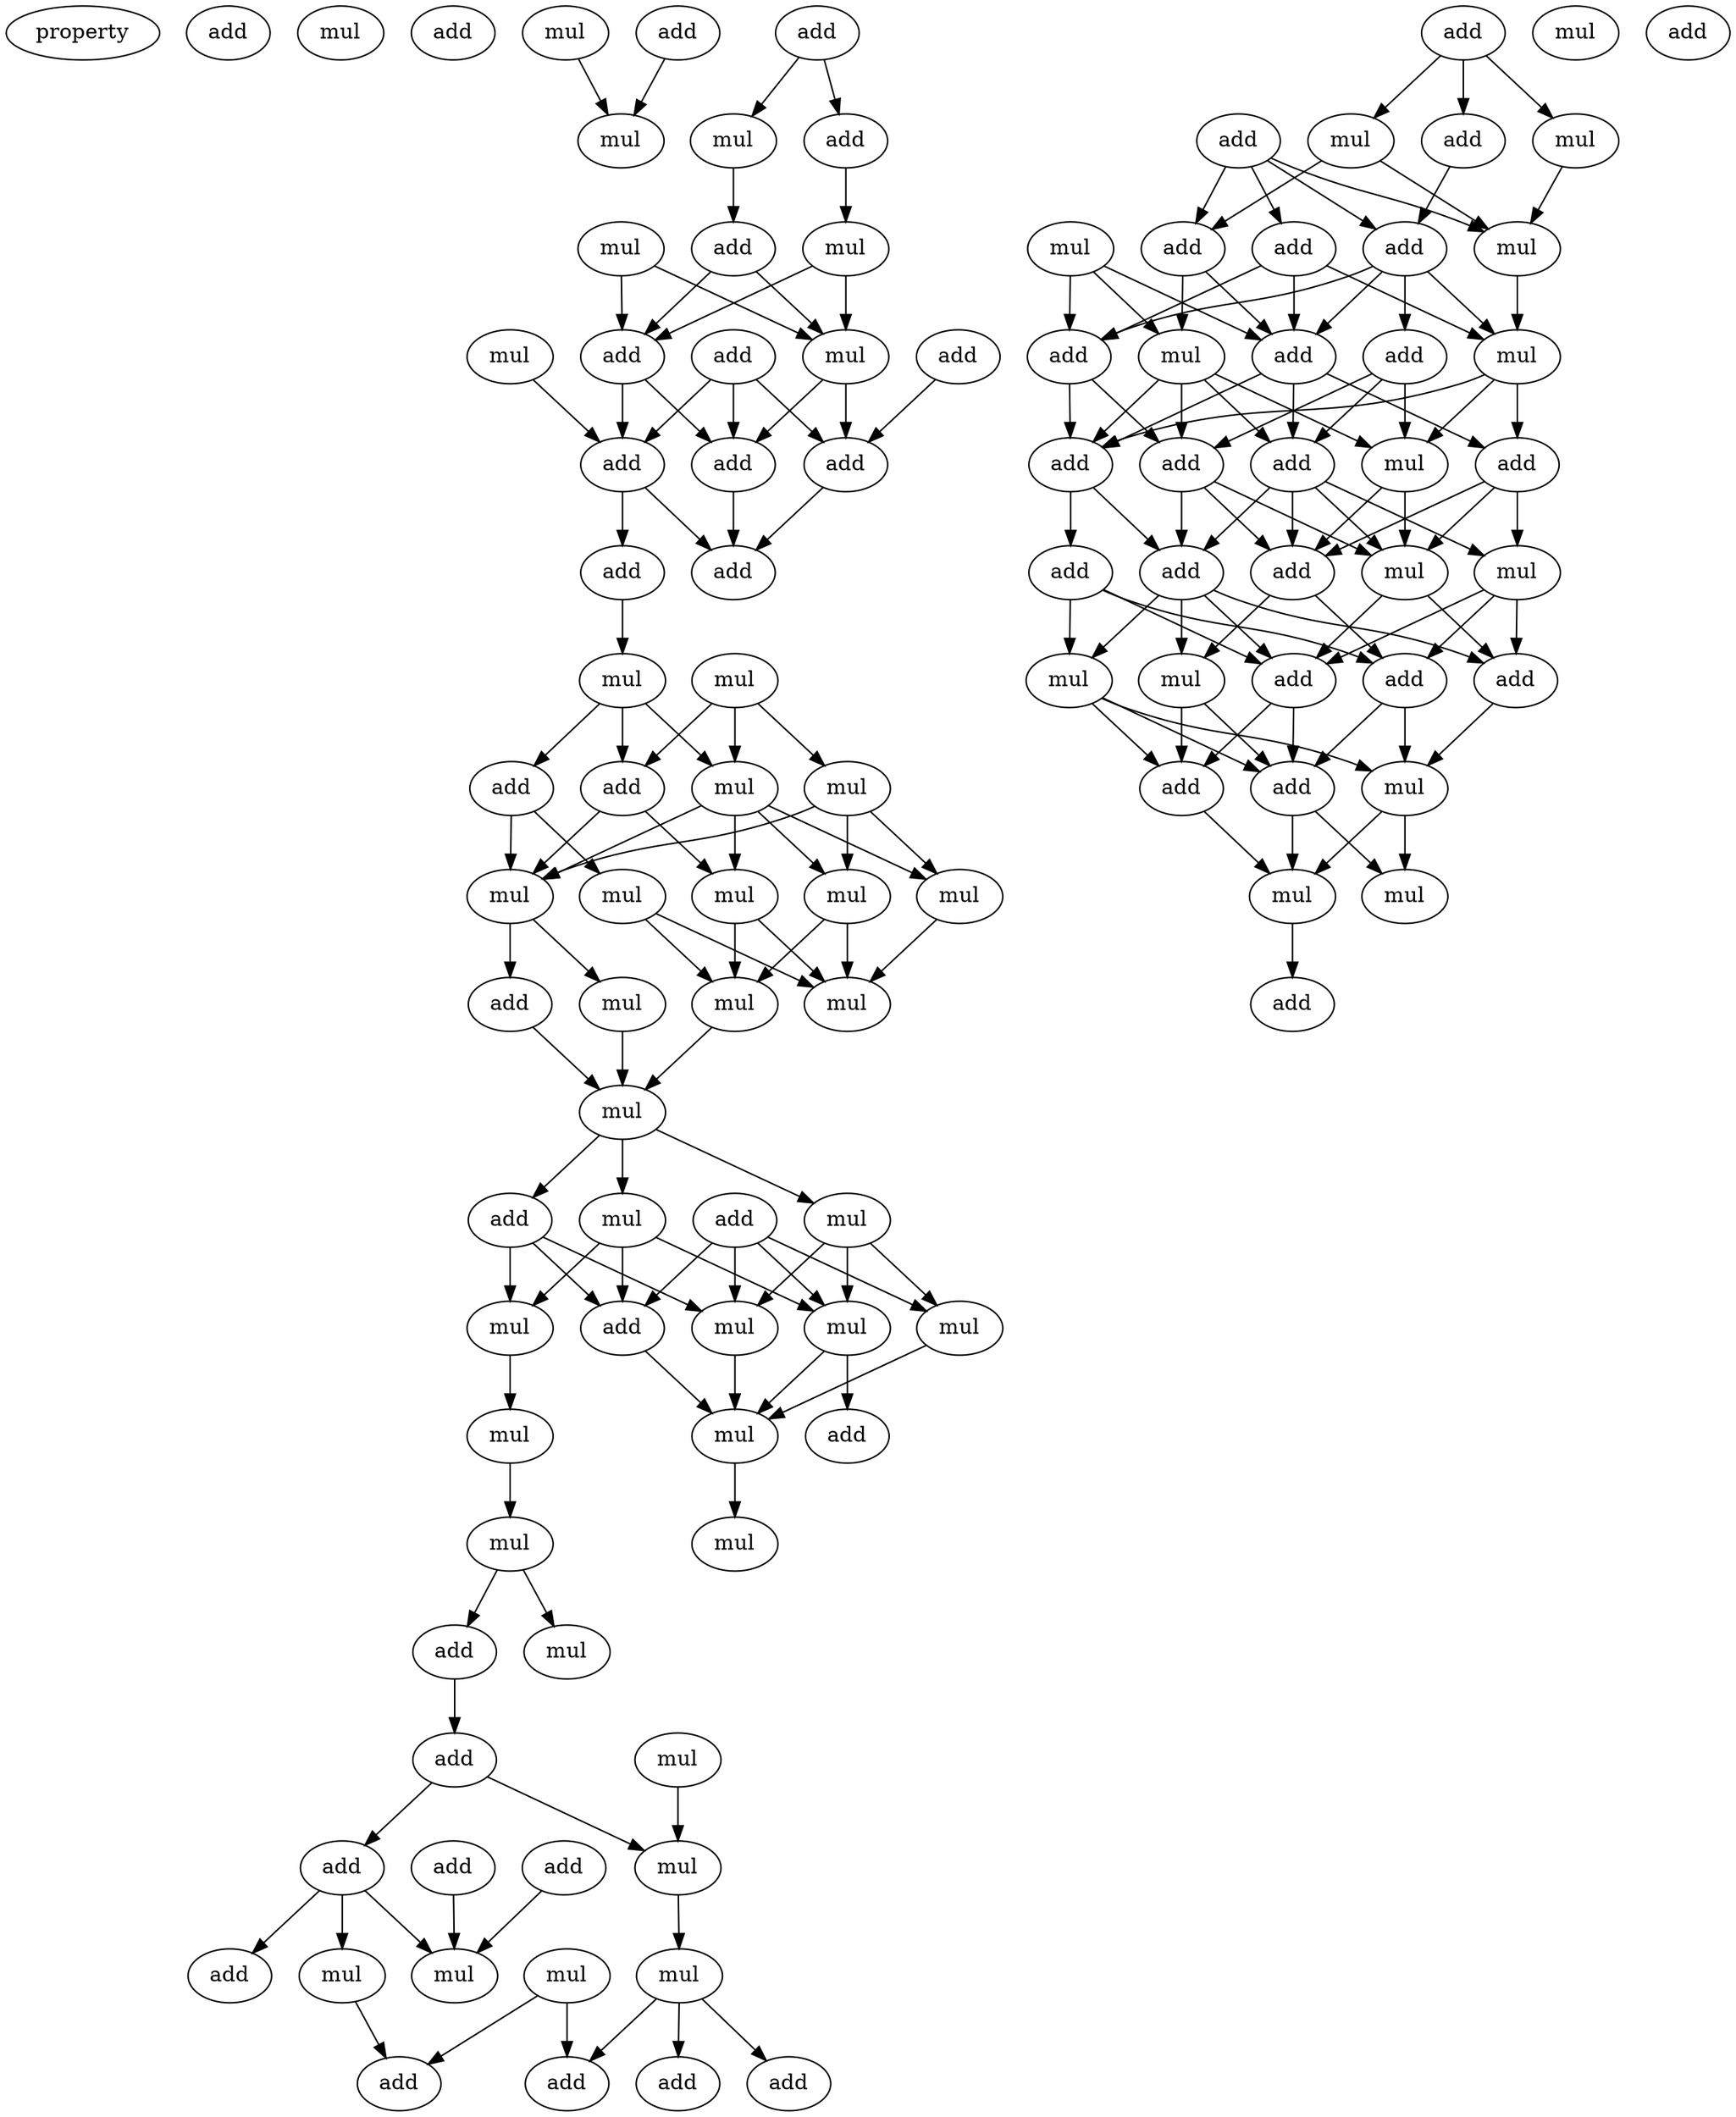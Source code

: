 digraph {
    node [fontcolor=black]
    property [mul=2,lf=1.4]
    0 [ label = add ];
    1 [ label = mul ];
    2 [ label = add ];
    3 [ label = mul ];
    4 [ label = add ];
    5 [ label = mul ];
    6 [ label = add ];
    7 [ label = add ];
    8 [ label = mul ];
    9 [ label = mul ];
    10 [ label = add ];
    11 [ label = mul ];
    12 [ label = add ];
    13 [ label = add ];
    14 [ label = mul ];
    15 [ label = mul ];
    16 [ label = add ];
    17 [ label = add ];
    18 [ label = add ];
    19 [ label = add ];
    20 [ label = add ];
    21 [ label = add ];
    22 [ label = mul ];
    23 [ label = mul ];
    24 [ label = add ];
    25 [ label = mul ];
    26 [ label = add ];
    27 [ label = mul ];
    28 [ label = mul ];
    29 [ label = mul ];
    30 [ label = mul ];
    31 [ label = mul ];
    32 [ label = mul ];
    33 [ label = mul ];
    34 [ label = add ];
    35 [ label = mul ];
    36 [ label = mul ];
    37 [ label = mul ];
    38 [ label = add ];
    39 [ label = mul ];
    40 [ label = add ];
    41 [ label = mul ];
    42 [ label = mul ];
    43 [ label = add ];
    44 [ label = mul ];
    45 [ label = mul ];
    46 [ label = mul ];
    47 [ label = mul ];
    48 [ label = add ];
    49 [ label = mul ];
    50 [ label = mul ];
    51 [ label = mul ];
    52 [ label = add ];
    53 [ label = mul ];
    54 [ label = mul ];
    55 [ label = add ];
    56 [ label = add ];
    57 [ label = add ];
    58 [ label = mul ];
    59 [ label = add ];
    60 [ label = mul ];
    61 [ label = add ];
    62 [ label = mul ];
    63 [ label = mul ];
    64 [ label = mul ];
    65 [ label = add ];
    66 [ label = add ];
    67 [ label = add ];
    68 [ label = add ];
    69 [ label = add ];
    70 [ label = add ];
    71 [ label = mul ];
    72 [ label = add ];
    73 [ label = mul ];
    74 [ label = add ];
    75 [ label = mul ];
    76 [ label = mul ];
    77 [ label = add ];
    78 [ label = add ];
    79 [ label = add ];
    80 [ label = mul ];
    81 [ label = add ];
    82 [ label = mul ];
    83 [ label = add ];
    84 [ label = add ];
    85 [ label = add ];
    86 [ label = add ];
    87 [ label = add ];
    88 [ label = mul ];
    89 [ label = add ];
    90 [ label = add ];
    91 [ label = add ];
    92 [ label = mul ];
    93 [ label = mul ];
    94 [ label = mul ];
    95 [ label = add ];
    96 [ label = add ];
    97 [ label = add ];
    98 [ label = mul ];
    99 [ label = mul ];
    100 [ label = add ];
    101 [ label = add ];
    102 [ label = mul ];
    103 [ label = mul ];
    104 [ label = add ];
    105 [ label = mul ];
    106 [ label = add ];
    3 -> 5 [ name = 0 ];
    4 -> 5 [ name = 1 ];
    6 -> 7 [ name = 2 ];
    6 -> 8 [ name = 3 ];
    7 -> 11 [ name = 4 ];
    8 -> 10 [ name = 5 ];
    9 -> 12 [ name = 6 ];
    9 -> 14 [ name = 7 ];
    10 -> 12 [ name = 8 ];
    10 -> 14 [ name = 9 ];
    11 -> 12 [ name = 10 ];
    11 -> 14 [ name = 11 ];
    12 -> 17 [ name = 12 ];
    12 -> 19 [ name = 13 ];
    13 -> 17 [ name = 14 ];
    13 -> 18 [ name = 15 ];
    13 -> 19 [ name = 16 ];
    14 -> 18 [ name = 17 ];
    14 -> 19 [ name = 18 ];
    15 -> 17 [ name = 19 ];
    16 -> 18 [ name = 20 ];
    17 -> 20 [ name = 21 ];
    17 -> 21 [ name = 22 ];
    18 -> 21 [ name = 23 ];
    19 -> 21 [ name = 24 ];
    20 -> 23 [ name = 25 ];
    22 -> 24 [ name = 26 ];
    22 -> 25 [ name = 27 ];
    22 -> 27 [ name = 28 ];
    23 -> 24 [ name = 29 ];
    23 -> 26 [ name = 30 ];
    23 -> 27 [ name = 31 ];
    24 -> 28 [ name = 32 ];
    24 -> 29 [ name = 33 ];
    25 -> 28 [ name = 34 ];
    25 -> 30 [ name = 35 ];
    25 -> 31 [ name = 36 ];
    26 -> 28 [ name = 37 ];
    26 -> 32 [ name = 38 ];
    27 -> 28 [ name = 39 ];
    27 -> 29 [ name = 40 ];
    27 -> 30 [ name = 41 ];
    27 -> 31 [ name = 42 ];
    28 -> 34 [ name = 43 ];
    28 -> 35 [ name = 44 ];
    29 -> 33 [ name = 45 ];
    29 -> 36 [ name = 46 ];
    30 -> 33 [ name = 47 ];
    30 -> 36 [ name = 48 ];
    31 -> 33 [ name = 49 ];
    32 -> 33 [ name = 50 ];
    32 -> 36 [ name = 51 ];
    34 -> 37 [ name = 52 ];
    35 -> 37 [ name = 53 ];
    36 -> 37 [ name = 54 ];
    37 -> 39 [ name = 55 ];
    37 -> 40 [ name = 56 ];
    37 -> 41 [ name = 57 ];
    38 -> 42 [ name = 58 ];
    38 -> 43 [ name = 59 ];
    38 -> 44 [ name = 60 ];
    38 -> 46 [ name = 61 ];
    39 -> 42 [ name = 62 ];
    39 -> 43 [ name = 63 ];
    39 -> 45 [ name = 64 ];
    40 -> 43 [ name = 65 ];
    40 -> 45 [ name = 66 ];
    40 -> 46 [ name = 67 ];
    41 -> 42 [ name = 68 ];
    41 -> 44 [ name = 69 ];
    41 -> 46 [ name = 70 ];
    42 -> 48 [ name = 71 ];
    42 -> 49 [ name = 72 ];
    43 -> 49 [ name = 73 ];
    44 -> 49 [ name = 74 ];
    45 -> 47 [ name = 75 ];
    46 -> 49 [ name = 76 ];
    47 -> 51 [ name = 77 ];
    49 -> 50 [ name = 78 ];
    51 -> 52 [ name = 79 ];
    51 -> 53 [ name = 80 ];
    52 -> 55 [ name = 81 ];
    54 -> 58 [ name = 82 ];
    55 -> 57 [ name = 83 ];
    55 -> 58 [ name = 84 ];
    56 -> 62 [ name = 85 ];
    57 -> 61 [ name = 86 ];
    57 -> 62 [ name = 87 ];
    57 -> 63 [ name = 88 ];
    58 -> 60 [ name = 89 ];
    59 -> 62 [ name = 90 ];
    60 -> 65 [ name = 91 ];
    60 -> 66 [ name = 92 ];
    60 -> 67 [ name = 93 ];
    63 -> 68 [ name = 94 ];
    64 -> 67 [ name = 95 ];
    64 -> 68 [ name = 96 ];
    69 -> 70 [ name = 97 ];
    69 -> 71 [ name = 98 ];
    69 -> 73 [ name = 99 ];
    70 -> 78 [ name = 100 ];
    71 -> 74 [ name = 101 ];
    71 -> 76 [ name = 102 ];
    72 -> 74 [ name = 103 ];
    72 -> 76 [ name = 104 ];
    72 -> 77 [ name = 105 ];
    72 -> 78 [ name = 106 ];
    73 -> 76 [ name = 107 ];
    74 -> 82 [ name = 108 ];
    74 -> 83 [ name = 109 ];
    75 -> 79 [ name = 110 ];
    75 -> 82 [ name = 111 ];
    75 -> 83 [ name = 112 ];
    76 -> 80 [ name = 113 ];
    77 -> 79 [ name = 114 ];
    77 -> 80 [ name = 115 ];
    77 -> 83 [ name = 116 ];
    78 -> 79 [ name = 117 ];
    78 -> 80 [ name = 118 ];
    78 -> 81 [ name = 119 ];
    78 -> 83 [ name = 120 ];
    79 -> 84 [ name = 121 ];
    79 -> 85 [ name = 122 ];
    80 -> 85 [ name = 123 ];
    80 -> 87 [ name = 124 ];
    80 -> 88 [ name = 125 ];
    81 -> 84 [ name = 126 ];
    81 -> 86 [ name = 127 ];
    81 -> 88 [ name = 128 ];
    82 -> 84 [ name = 129 ];
    82 -> 85 [ name = 130 ];
    82 -> 86 [ name = 131 ];
    82 -> 88 [ name = 132 ];
    83 -> 85 [ name = 133 ];
    83 -> 86 [ name = 134 ];
    83 -> 87 [ name = 135 ];
    84 -> 90 [ name = 136 ];
    84 -> 91 [ name = 137 ];
    84 -> 92 [ name = 138 ];
    85 -> 89 [ name = 139 ];
    85 -> 90 [ name = 140 ];
    86 -> 90 [ name = 141 ];
    86 -> 91 [ name = 142 ];
    86 -> 92 [ name = 143 ];
    86 -> 93 [ name = 144 ];
    87 -> 91 [ name = 145 ];
    87 -> 92 [ name = 146 ];
    87 -> 93 [ name = 147 ];
    88 -> 91 [ name = 148 ];
    88 -> 92 [ name = 149 ];
    89 -> 94 [ name = 150 ];
    89 -> 95 [ name = 151 ];
    89 -> 97 [ name = 152 ];
    90 -> 94 [ name = 153 ];
    90 -> 95 [ name = 154 ];
    90 -> 96 [ name = 155 ];
    90 -> 98 [ name = 156 ];
    91 -> 97 [ name = 157 ];
    91 -> 98 [ name = 158 ];
    92 -> 95 [ name = 159 ];
    92 -> 96 [ name = 160 ];
    93 -> 95 [ name = 161 ];
    93 -> 96 [ name = 162 ];
    93 -> 97 [ name = 163 ];
    94 -> 99 [ name = 164 ];
    94 -> 100 [ name = 165 ];
    94 -> 101 [ name = 166 ];
    95 -> 100 [ name = 167 ];
    95 -> 101 [ name = 168 ];
    96 -> 99 [ name = 169 ];
    97 -> 99 [ name = 170 ];
    97 -> 100 [ name = 171 ];
    98 -> 100 [ name = 172 ];
    98 -> 101 [ name = 173 ];
    99 -> 102 [ name = 174 ];
    99 -> 103 [ name = 175 ];
    100 -> 102 [ name = 176 ];
    100 -> 103 [ name = 177 ];
    101 -> 102 [ name = 178 ];
    102 -> 104 [ name = 179 ];
}

